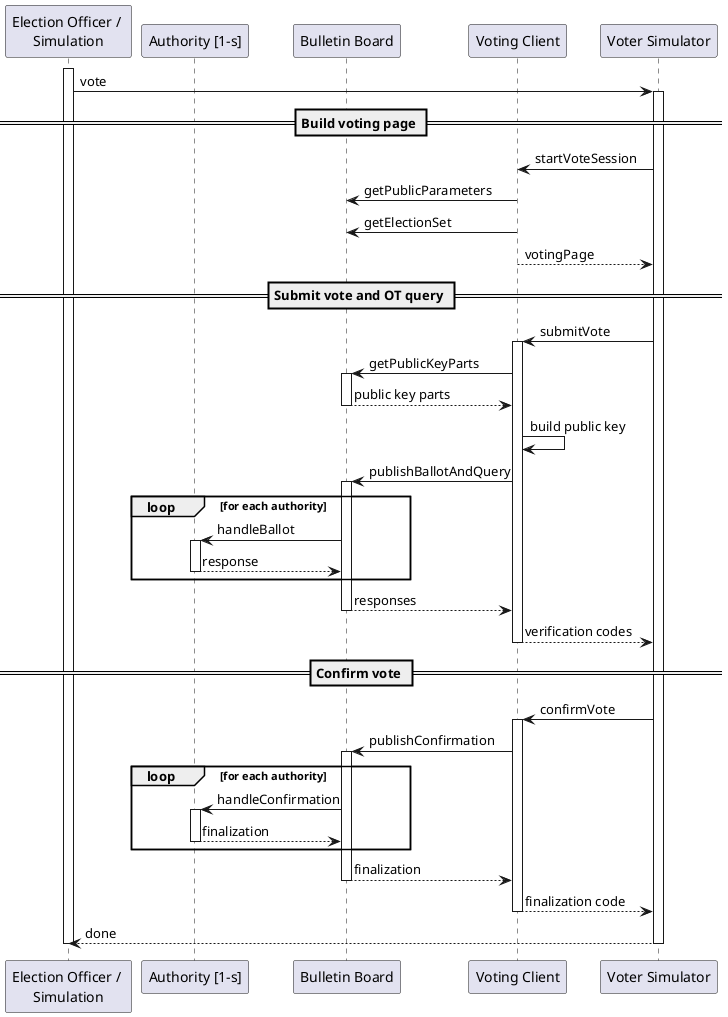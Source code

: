 @startuml
participant "Election Officer / \nSimulation" as eo
participant "Authority [1-s]" as auth
participant "Bulletin Board" as bb
participant "Voting Client" as client
participant "Voter Simulator" as voter

activate eo
eo -> voter : vote
activate voter

== Build voting page ==
voter -> client : startVoteSession
client -> bb : getPublicParameters
client -> bb : getElectionSet
client --> voter : votingPage

== Submit vote and OT query ==
voter -> client : submitVote
activate client
client -> bb : getPublicKeyParts
activate bb
bb --> client : public key parts
deactivate bb
client -> client : build public key
client -> bb : publishBallotAndQuery
activate bb
loop for each authority
    bb -> auth : handleBallot
    activate auth
    auth --> bb : response
    deactivate auth
end
bb --> client : responses
deactivate bb
client --> voter : verification codes
deactivate client

== Confirm vote ==
voter -> client : confirmVote
activate client
client -> bb : publishConfirmation
activate bb
loop for each authority
    bb -> auth : handleConfirmation
    activate auth
    auth --> bb : finalization
    deactivate auth
end
bb --> client : finalization
deactivate bb
client --> voter : finalization code
deactivate client

voter --> eo : done
deactivate voter
deactivate eo

@enduml